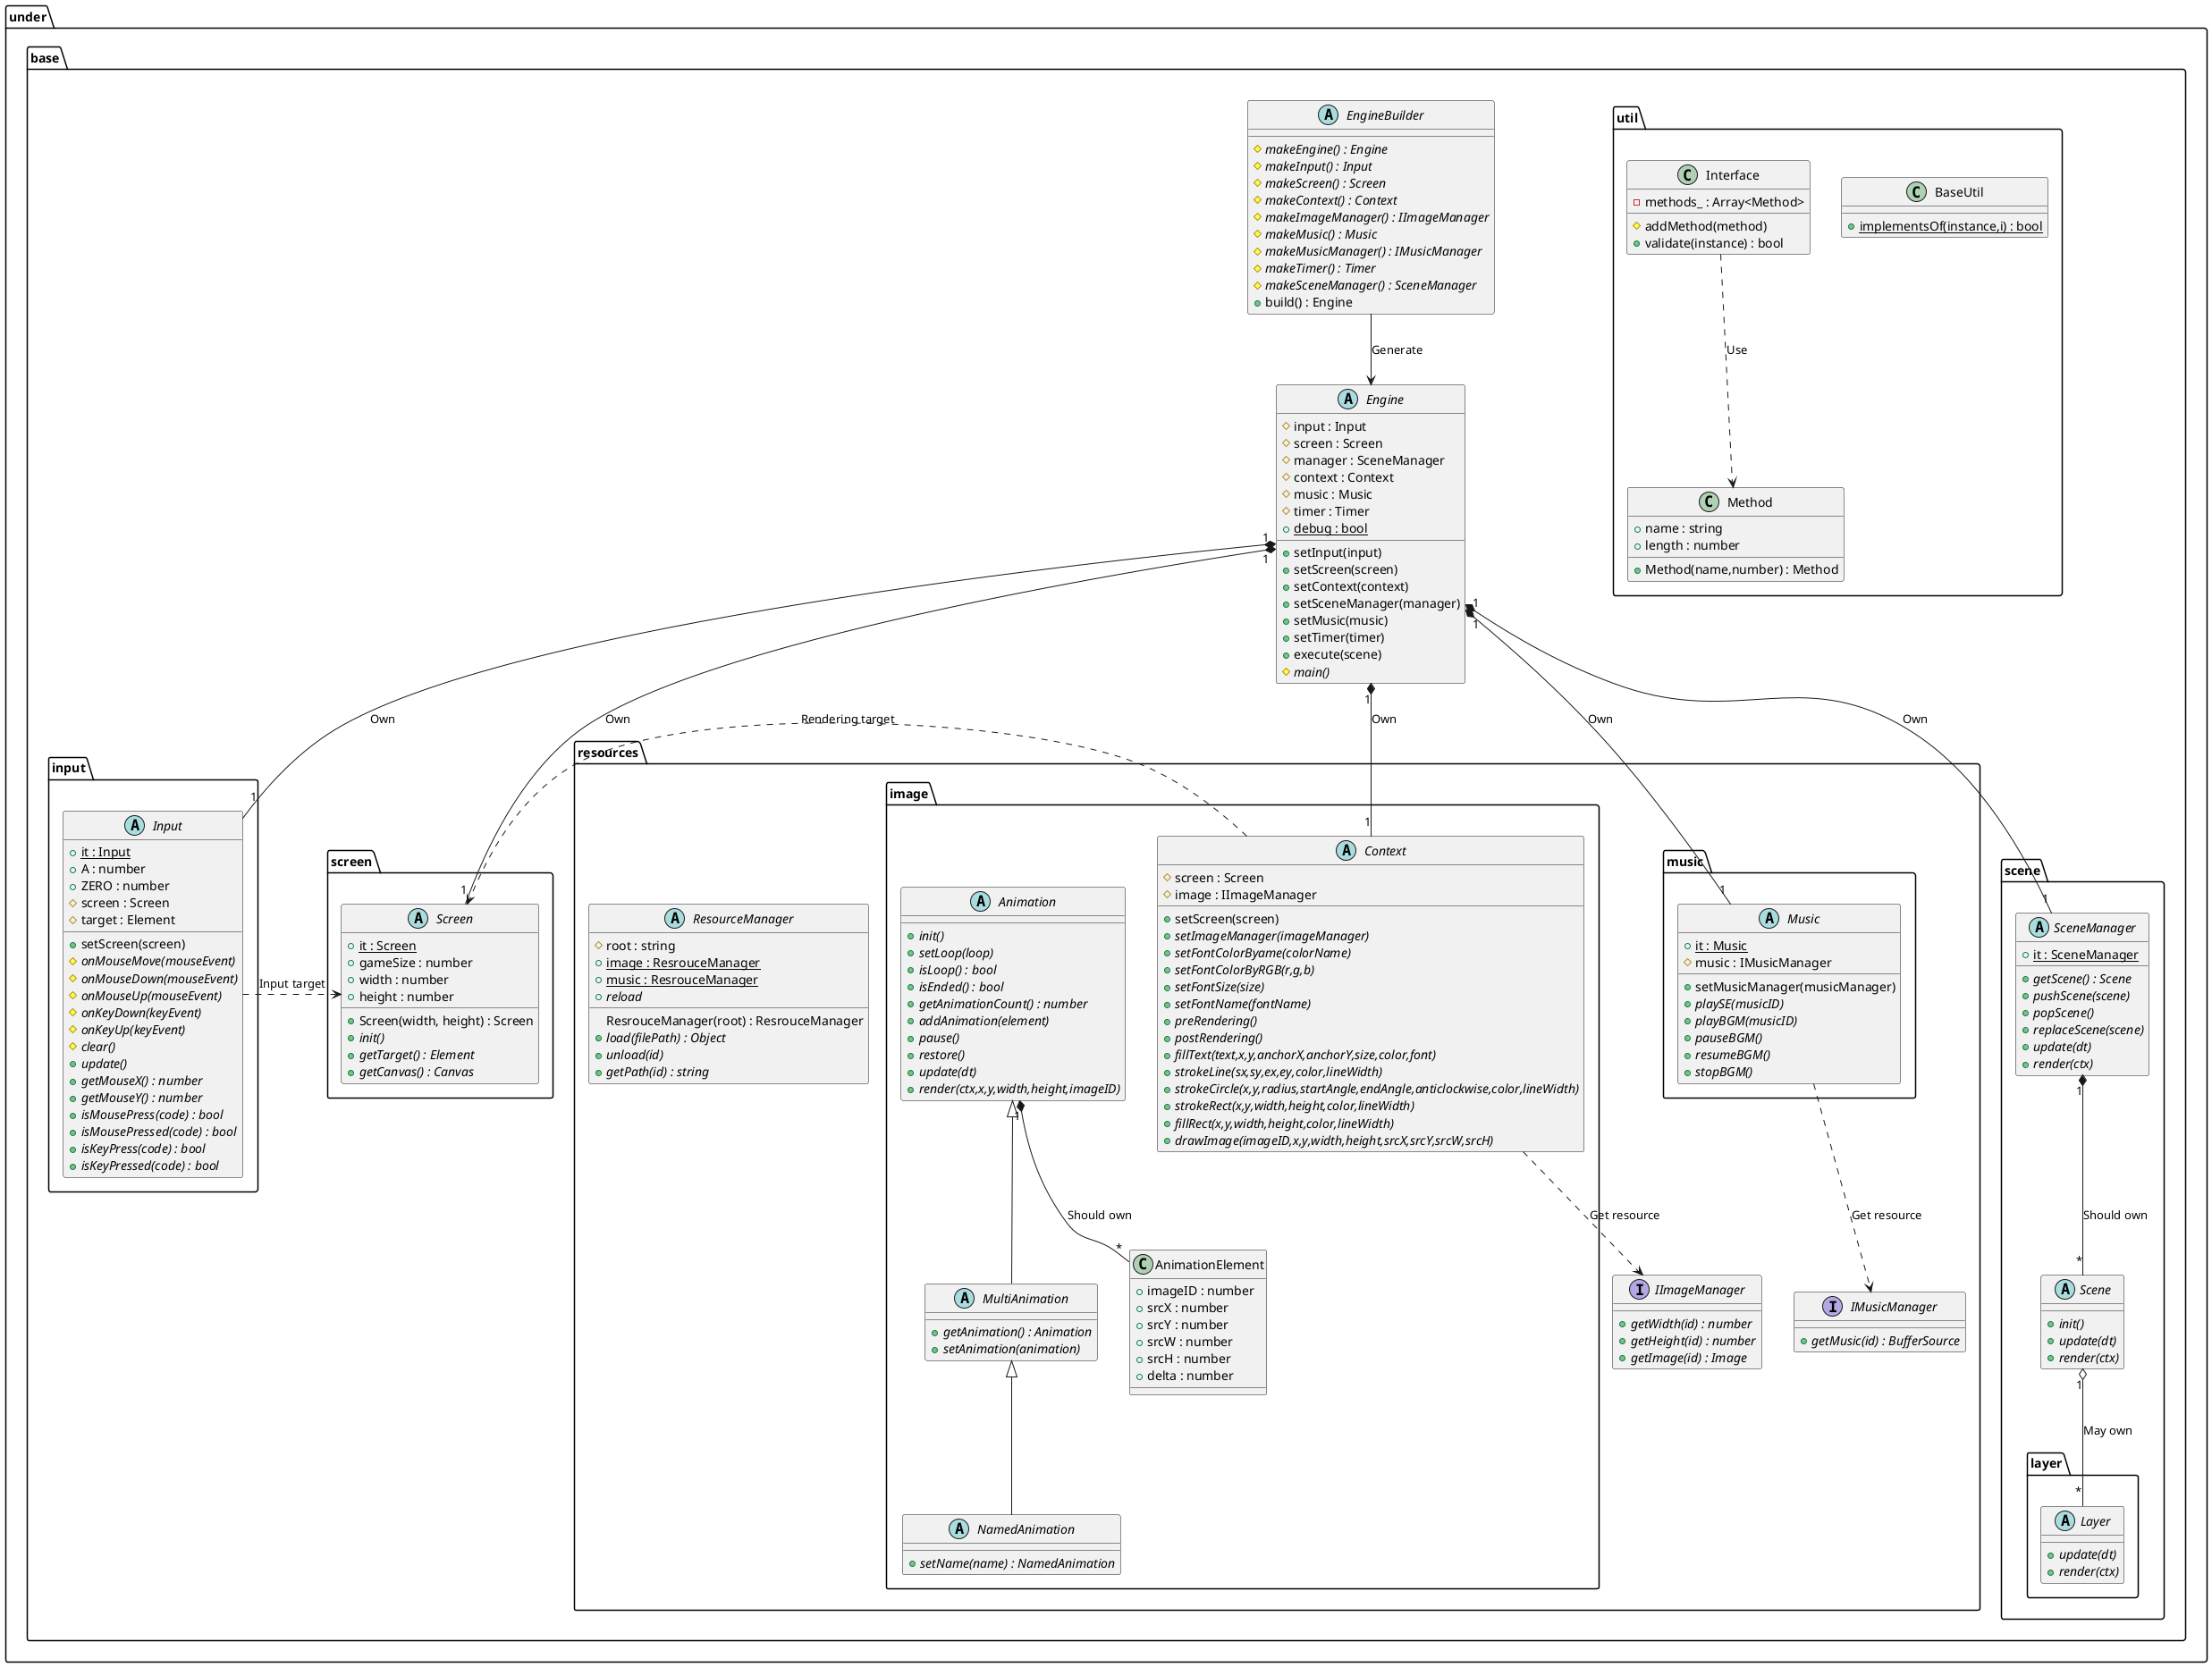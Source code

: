 @startuml GameBaseBase

package under {
    package base {
        abstract EngineBuilder {
            {abstract} #makeEngine() : Engine
            {abstract} #makeInput() : Input
            {abstract} #makeScreen() : Screen
            {abstract} #makeContext() : Context
            {abstract} #makeImageManager() : IImageManager
            {abstract} #makeMusic() : Music
            {abstract} #makeMusicManager() : IMusicManager
            {abstract} #makeTimer() : Timer
            {abstract} #makeSceneManager() : SceneManager
            +build() : Engine
        }
        abstract Engine {
            #input : Input
            #screen : Screen
            #manager : SceneManager
            #context : Context
            #music : Music
            #timer : Timer
            +setInput(input)
            +setScreen(screen)
            +setContext(context)
            +setSceneManager(manager)
            +setMusic(music)
            +setTimer(timer)
            +execute(scene)
            {static} +debug : bool
            {abstract} #main()
        }

        package input {
            abstract Input {
                {static} +it : Input /' Singleton '/
                +A : number
                +ZERO : number
                #screen : Screen
                #target : Element
                +setScreen(screen)
                {abstract} #onMouseMove(mouseEvent)
                {abstract} #onMouseDown(mouseEvent)
                {abstract} #onMouseUp(mouseEvent)
                {abstract} #onKeyDown(keyEvent)
                {abstract} #onKeyUp(keyEvent)
                {abstract} #clear()
                {abstract} +update()
                {abstract} +getMouseX() : number
                {abstract} +getMouseY() : number
                {abstract} +isMousePress(code) : bool
                {abstract} +isMousePressed(code) : bool
                {abstract} +isKeyPress(code) : bool
                {abstract} +isKeyPressed(code) : bool
            }
        }

        package screen {
            abstract Screen {
                +Screen(width, height) : Screen
                {static} +it : Screen /' Singleton '/
                +gameSize : number
                +width : number
                +height : number
                {abstract} +init()
                {abstract} +getTarget() : Element
                {abstract} +getCanvas() : Canvas
            }
        }

        package resources {
            abstract ResourceManager {
                ResrouceManager(root) : ResrouceManager
                #root : string
                {static} +image : ResrouceManager
                {static} +music : ResrouceManager
                {abstract} +load(filePath) : Object
                {abstract} +unload(id)
                {abstract} +reload
                {abstract} +getPath(id) : string
            }
            interface IImageManager {
                {abstract} +getWidth(id) : number
                {abstract} +getHeight(id) : number
                {abstract} +getImage(id) : Image
            }
            interface IMusicManager {
                {abstract} +getMusic(id) : BufferSource
            }

            package music {
                abstract Music {
                    {static} +it : Music /' Singleton '/
                    #music : IMusicManager
                    +setMusicManager(musicManager)
                    {abstract} +playSE(musicID)
                    {abstract} +playBGM(musicID)
                    {abstract} +pauseBGM()
                    {abstract} +resumeBGM()
                    {abstract} +stopBGM()
                }
            }

            package image {
                abstract Context {
                    #screen : Screen
                    #image : IImageManager
                    +setScreen(screen)
                    {abstract} +setImageManager(imageManager)
                    {abstract} +setFontColorByame(colorName)
                    {abstract} +setFontColorByRGB(r,g,b)
                    {abstract} +setFontSize(size)
                    {abstract} +setFontName(fontName)
                    {abstract} +preRendering()
                    {abstract} +postRendering()
                    {abstract} +fillText(text,x,y,anchorX,anchorY,size,color,font)
                    {abstract} +strokeLine(sx,sy,ex,ey,color,lineWidth)
                    {abstract} +strokeCircle(x,y,radius,startAngle,endAngle,anticlockwise,color,lineWidth)
                    {abstract} +strokeRect(x,y,width,height,color,lineWidth)
                    {abstract} +fillRect(x,y,width,height,color,lineWidth)
                    {abstract} +drawImage(imageID,x,y,width,height,srcX,srcY,srcW,srcH)
                }

                abstract Animation {
                    {abstract} +init()
                    {abstract} +setLoop(loop)
                    {abstract} +isLoop() : bool
                    {abstract} +isEnded() : bool
                    {abstract} +getAnimationCount() : number
                    {abstract} +addAnimation(element)
                    {abstract} +pause()
                    {abstract} +restore()
                    {abstract} +update(dt)
                    {abstract} +render(ctx,x,y,width,height,imageID)
                }
                abstract MultiAnimation {
                    {abstract} +getAnimation() : Animation
                    {abstract} +setAnimation(animation)
                }
                abstract NamedAnimation {
                    {abstract} +setName(name) : NamedAnimation
                }
                class AnimationElement {
                    +imageID : number
                    +srcX : number
                    +srcY : number
                    +srcW : number
                    +srcH : number
                    +delta : number
                }
            }
        }

        package scene {
            abstract SceneManager {
                {static} +it : SceneManager /' Singleton '/
                {abstract} +getScene() : Scene
                {abstract} +pushScene(scene)
                {abstract} +popScene()
                {abstract} +replaceScene(scene)
                {abstract} +update(dt)
                {abstract} +render(ctx)
            }
            abstract Scene {
                {abstract} +init()
                {abstract} +update(dt)
                {abstract} +render(ctx)
            }

            package layer {
                abstract Layer {
                    {abstract} +update(dt)
                    {abstract} +render(ctx)
                }
            }
        }

        package util {
            class BaseUtil {
                {static} +implementsOf(instance,i) : bool
            }
            class Interface {
                -methods_ : Array<Method>
                #addMethod(method)
                +validate(instance) : bool
            }
            class Method {
                +Method(name,number) : Method
                +name : string
                +length : number
            }
        }
    }
}

EngineBuilder --> Engine : Generate
Engine "1"*-- "1" Screen : Own
Engine "1"*-- "1" Input : Own
Engine "1"*-- "1" SceneManager : Own
Engine "1"*-- "1" Context : Own
Engine "1"*-- "1" Music : Own

Input .> Screen : Input target
Context .> Screen : Rendering target

Context ..> IImageManager : Get resource
Music ..> IMusicManager : Get resource

SceneManager "1"*--"*" Scene : Should own
Scene "1" o--"*" Layer : May own

Animation "1"*--"*"AnimationElement : Should own

Animation <|-- MultiAnimation
MultiAnimation <|-- NamedAnimation

Interface ..> Method : Use

@enduml
